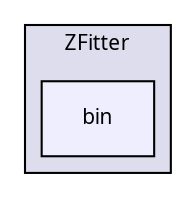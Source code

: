 digraph G {
  compound=true
  node [ fontsize=10, fontname="FreeSans.ttf"];
  edge [ labelfontsize=9, labelfontname="FreeSans.ttf"];
  subgraph clusterdir_50a302ab594dad11d4f6003ce4e5d4a4 {
    graph [ bgcolor="#ddddee", pencolor="black", label="ZFitter" fontname="FreeSans.ttf", fontsize=10, URL="dir_50a302ab594dad11d4f6003ce4e5d4a4.html"]
  dir_5dfd036c6361b7ba2cce1d210da7e973 [shape=box, label="bin", style="filled", fillcolor="#eeeeff", pencolor="black", URL="dir_5dfd036c6361b7ba2cce1d210da7e973.html"];
  }
}
